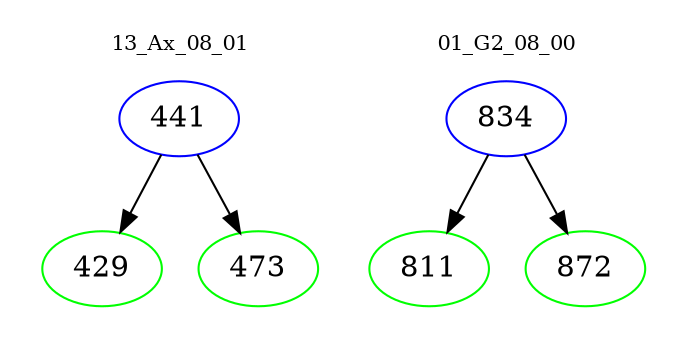 digraph{
subgraph cluster_0 {
color = white
label = "13_Ax_08_01";
fontsize=10;
T0_441 [label="441", color="blue"]
T0_441 -> T0_429 [color="black"]
T0_429 [label="429", color="green"]
T0_441 -> T0_473 [color="black"]
T0_473 [label="473", color="green"]
}
subgraph cluster_1 {
color = white
label = "01_G2_08_00";
fontsize=10;
T1_834 [label="834", color="blue"]
T1_834 -> T1_811 [color="black"]
T1_811 [label="811", color="green"]
T1_834 -> T1_872 [color="black"]
T1_872 [label="872", color="green"]
}
}
